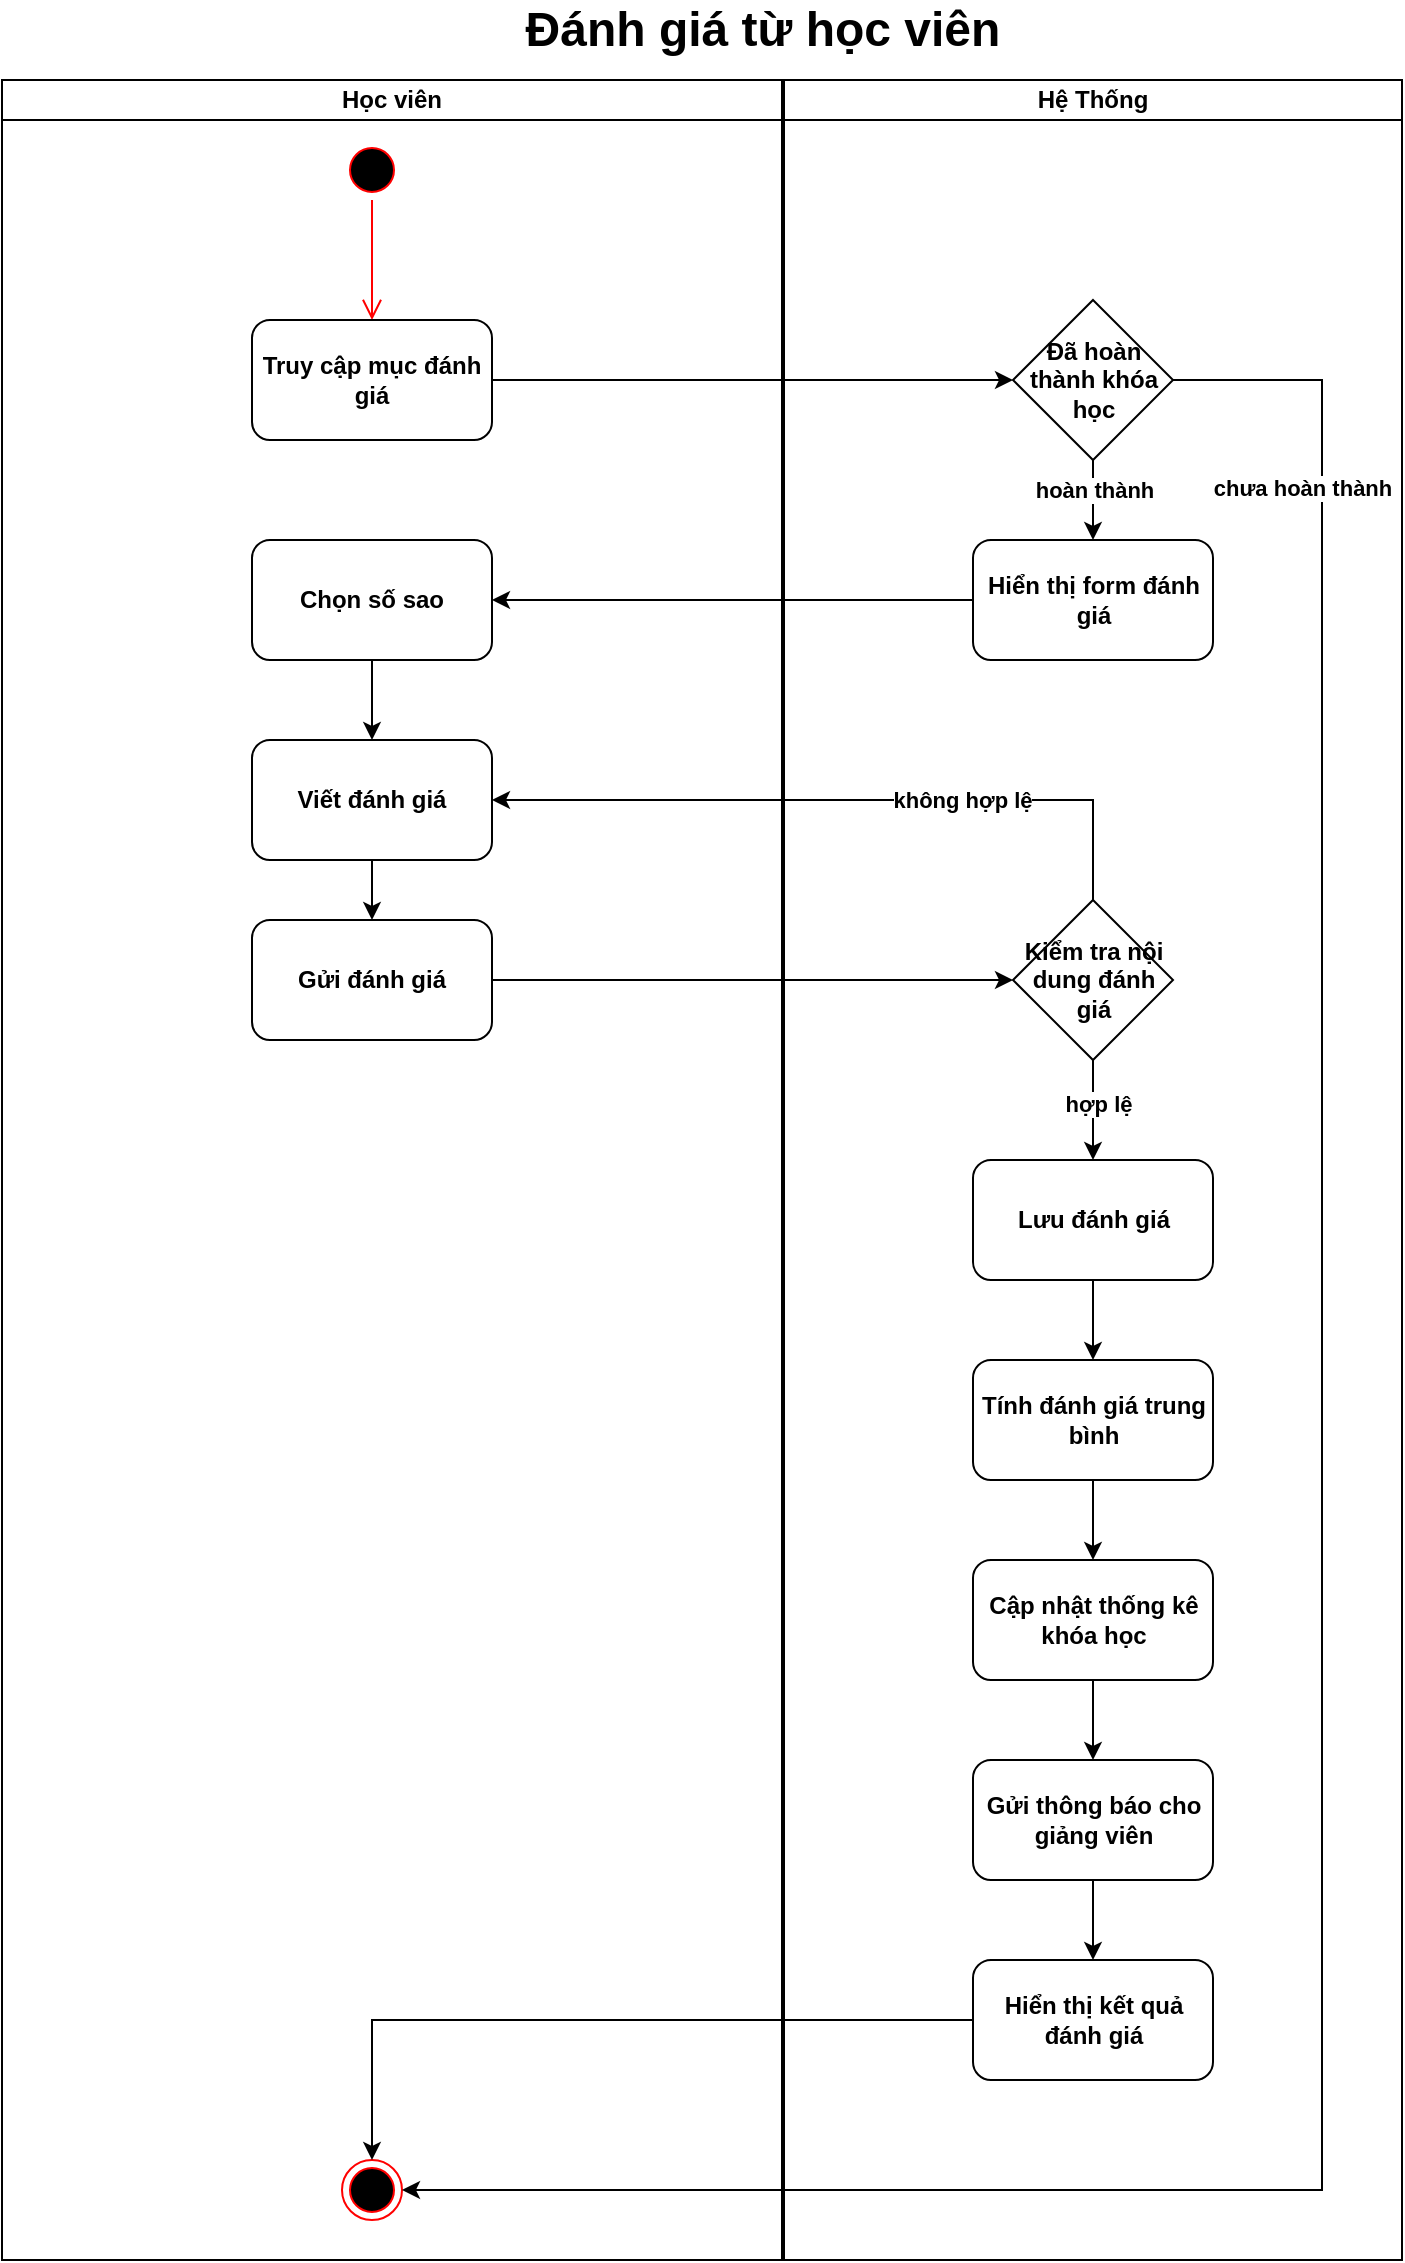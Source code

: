 <mxfile version="26.0.16">
  <diagram name="Page-1" id="nxyhiHaebpTfMFGvuEcx">
    <mxGraphModel dx="2048" dy="1073" grid="1" gridSize="10" guides="1" tooltips="1" connect="1" arrows="1" fold="1" page="1" pageScale="1" pageWidth="850" pageHeight="1100" math="0" shadow="0">
      <root>
        <mxCell id="0" />
        <mxCell id="1" parent="0" />
        <mxCell id="ng0P3CM7P3hSEXRsEJAU-1" value="Học viên" style="swimlane;startSize=20;whiteSpace=wrap;html=1;fontStyle=1" vertex="1" parent="1">
          <mxGeometry x="60" y="150" width="390" height="1090" as="geometry" />
        </mxCell>
        <mxCell id="ng0P3CM7P3hSEXRsEJAU-2" value="" style="ellipse;html=1;shape=startState;fillColor=#000000;strokeColor=#ff0000;fontStyle=1" vertex="1" parent="ng0P3CM7P3hSEXRsEJAU-1">
          <mxGeometry x="170" y="30" width="30" height="30" as="geometry" />
        </mxCell>
        <mxCell id="ng0P3CM7P3hSEXRsEJAU-3" value="" style="edgeStyle=orthogonalEdgeStyle;html=1;verticalAlign=bottom;endArrow=open;endSize=8;strokeColor=#ff0000;rounded=0;fontStyle=1" edge="1" parent="ng0P3CM7P3hSEXRsEJAU-1" source="ng0P3CM7P3hSEXRsEJAU-2">
          <mxGeometry relative="1" as="geometry">
            <mxPoint x="185" y="120" as="targetPoint" />
          </mxGeometry>
        </mxCell>
        <mxCell id="ng0P3CM7P3hSEXRsEJAU-47" style="edgeStyle=orthogonalEdgeStyle;rounded=0;orthogonalLoop=1;jettySize=auto;html=1;entryX=0.5;entryY=0;entryDx=0;entryDy=0;fontStyle=1" edge="1" parent="ng0P3CM7P3hSEXRsEJAU-1" source="ng0P3CM7P3hSEXRsEJAU-44" target="ng0P3CM7P3hSEXRsEJAU-46">
          <mxGeometry relative="1" as="geometry" />
        </mxCell>
        <mxCell id="ng0P3CM7P3hSEXRsEJAU-44" value="Chọn số sao" style="rounded=1;whiteSpace=wrap;html=1;fontStyle=1" vertex="1" parent="ng0P3CM7P3hSEXRsEJAU-1">
          <mxGeometry x="125" y="230" width="120" height="60" as="geometry" />
        </mxCell>
        <mxCell id="ng0P3CM7P3hSEXRsEJAU-49" style="edgeStyle=orthogonalEdgeStyle;rounded=0;orthogonalLoop=1;jettySize=auto;html=1;fontStyle=1" edge="1" parent="ng0P3CM7P3hSEXRsEJAU-1" source="ng0P3CM7P3hSEXRsEJAU-46" target="ng0P3CM7P3hSEXRsEJAU-48">
          <mxGeometry relative="1" as="geometry" />
        </mxCell>
        <mxCell id="ng0P3CM7P3hSEXRsEJAU-46" value="Viết đánh giá" style="rounded=1;whiteSpace=wrap;html=1;fontStyle=1" vertex="1" parent="ng0P3CM7P3hSEXRsEJAU-1">
          <mxGeometry x="125" y="330" width="120" height="60" as="geometry" />
        </mxCell>
        <mxCell id="ng0P3CM7P3hSEXRsEJAU-48" value="Gửi đánh giá" style="rounded=1;whiteSpace=wrap;html=1;fontStyle=1" vertex="1" parent="ng0P3CM7P3hSEXRsEJAU-1">
          <mxGeometry x="125" y="420" width="120" height="60" as="geometry" />
        </mxCell>
        <mxCell id="ng0P3CM7P3hSEXRsEJAU-69" value="" style="ellipse;html=1;shape=endState;fillColor=#000000;strokeColor=#ff0000;fontStyle=1" vertex="1" parent="ng0P3CM7P3hSEXRsEJAU-1">
          <mxGeometry x="170" y="1040" width="30" height="30" as="geometry" />
        </mxCell>
        <mxCell id="ng0P3CM7P3hSEXRsEJAU-15" value="Hệ Thống" style="swimlane;startSize=20;whiteSpace=wrap;html=1;fontStyle=1" vertex="1" parent="1">
          <mxGeometry x="451" y="150" width="309" height="1090" as="geometry" />
        </mxCell>
        <mxCell id="ng0P3CM7P3hSEXRsEJAU-42" style="edgeStyle=orthogonalEdgeStyle;rounded=0;orthogonalLoop=1;jettySize=auto;html=1;entryX=0.5;entryY=0;entryDx=0;entryDy=0;fontStyle=1" edge="1" parent="ng0P3CM7P3hSEXRsEJAU-15" source="ng0P3CM7P3hSEXRsEJAU-39" target="ng0P3CM7P3hSEXRsEJAU-41">
          <mxGeometry relative="1" as="geometry" />
        </mxCell>
        <mxCell id="ng0P3CM7P3hSEXRsEJAU-43" value="hoàn thành" style="edgeLabel;html=1;align=center;verticalAlign=middle;resizable=0;points=[];fontStyle=1" vertex="1" connectable="0" parent="ng0P3CM7P3hSEXRsEJAU-42">
          <mxGeometry x="-0.249" relative="1" as="geometry">
            <mxPoint as="offset" />
          </mxGeometry>
        </mxCell>
        <mxCell id="ng0P3CM7P3hSEXRsEJAU-39" value="Đã hoàn thành khóa học" style="rhombus;whiteSpace=wrap;html=1;fontStyle=1" vertex="1" parent="ng0P3CM7P3hSEXRsEJAU-15">
          <mxGeometry x="114.5" y="110" width="80" height="80" as="geometry" />
        </mxCell>
        <mxCell id="ng0P3CM7P3hSEXRsEJAU-41" value="Hiển thị form đánh giá" style="rounded=1;whiteSpace=wrap;html=1;fontStyle=1" vertex="1" parent="ng0P3CM7P3hSEXRsEJAU-15">
          <mxGeometry x="94.5" y="230" width="120" height="60" as="geometry" />
        </mxCell>
        <mxCell id="ng0P3CM7P3hSEXRsEJAU-56" style="edgeStyle=orthogonalEdgeStyle;rounded=0;orthogonalLoop=1;jettySize=auto;html=1;fontStyle=1" edge="1" parent="ng0P3CM7P3hSEXRsEJAU-15" source="ng0P3CM7P3hSEXRsEJAU-50" target="ng0P3CM7P3hSEXRsEJAU-55">
          <mxGeometry relative="1" as="geometry" />
        </mxCell>
        <mxCell id="ng0P3CM7P3hSEXRsEJAU-57" value="hợp lệ" style="edgeLabel;html=1;align=center;verticalAlign=middle;resizable=0;points=[];fontStyle=1" vertex="1" connectable="0" parent="ng0P3CM7P3hSEXRsEJAU-56">
          <mxGeometry x="-0.119" y="2" relative="1" as="geometry">
            <mxPoint as="offset" />
          </mxGeometry>
        </mxCell>
        <mxCell id="ng0P3CM7P3hSEXRsEJAU-50" value="Kiểm tra nội dung đánh giá" style="rhombus;whiteSpace=wrap;html=1;fontStyle=1" vertex="1" parent="ng0P3CM7P3hSEXRsEJAU-15">
          <mxGeometry x="114.5" y="410" width="80" height="80" as="geometry" />
        </mxCell>
        <mxCell id="ng0P3CM7P3hSEXRsEJAU-60" style="edgeStyle=orthogonalEdgeStyle;rounded=0;orthogonalLoop=1;jettySize=auto;html=1;fontStyle=1" edge="1" parent="ng0P3CM7P3hSEXRsEJAU-15" source="ng0P3CM7P3hSEXRsEJAU-55" target="ng0P3CM7P3hSEXRsEJAU-59">
          <mxGeometry relative="1" as="geometry" />
        </mxCell>
        <mxCell id="ng0P3CM7P3hSEXRsEJAU-55" value="Lưu đánh giá" style="rounded=1;whiteSpace=wrap;html=1;fontStyle=1" vertex="1" parent="ng0P3CM7P3hSEXRsEJAU-15">
          <mxGeometry x="94.5" y="540" width="120" height="60" as="geometry" />
        </mxCell>
        <mxCell id="ng0P3CM7P3hSEXRsEJAU-63" style="edgeStyle=orthogonalEdgeStyle;rounded=0;orthogonalLoop=1;jettySize=auto;html=1;fontStyle=1" edge="1" parent="ng0P3CM7P3hSEXRsEJAU-15" source="ng0P3CM7P3hSEXRsEJAU-59" target="ng0P3CM7P3hSEXRsEJAU-62">
          <mxGeometry relative="1" as="geometry" />
        </mxCell>
        <mxCell id="ng0P3CM7P3hSEXRsEJAU-59" value="Tính đánh giá trung bình" style="rounded=1;whiteSpace=wrap;html=1;fontStyle=1" vertex="1" parent="ng0P3CM7P3hSEXRsEJAU-15">
          <mxGeometry x="94.5" y="640" width="120" height="60" as="geometry" />
        </mxCell>
        <mxCell id="ng0P3CM7P3hSEXRsEJAU-66" style="edgeStyle=orthogonalEdgeStyle;rounded=0;orthogonalLoop=1;jettySize=auto;html=1;entryX=0.5;entryY=0;entryDx=0;entryDy=0;fontStyle=1" edge="1" parent="ng0P3CM7P3hSEXRsEJAU-15" source="ng0P3CM7P3hSEXRsEJAU-62" target="ng0P3CM7P3hSEXRsEJAU-65">
          <mxGeometry relative="1" as="geometry" />
        </mxCell>
        <mxCell id="ng0P3CM7P3hSEXRsEJAU-62" value="Cập nhật thống kê khóa học" style="rounded=1;whiteSpace=wrap;html=1;fontStyle=1" vertex="1" parent="ng0P3CM7P3hSEXRsEJAU-15">
          <mxGeometry x="94.5" y="740" width="120" height="60" as="geometry" />
        </mxCell>
        <mxCell id="ng0P3CM7P3hSEXRsEJAU-68" style="edgeStyle=orthogonalEdgeStyle;rounded=0;orthogonalLoop=1;jettySize=auto;html=1;entryX=0.5;entryY=0;entryDx=0;entryDy=0;fontStyle=1" edge="1" parent="ng0P3CM7P3hSEXRsEJAU-15" source="ng0P3CM7P3hSEXRsEJAU-65" target="ng0P3CM7P3hSEXRsEJAU-67">
          <mxGeometry relative="1" as="geometry" />
        </mxCell>
        <mxCell id="ng0P3CM7P3hSEXRsEJAU-65" value="Gửi thông báo cho giảng viên" style="rounded=1;whiteSpace=wrap;html=1;fontStyle=1" vertex="1" parent="ng0P3CM7P3hSEXRsEJAU-15">
          <mxGeometry x="94.5" y="840" width="120" height="60" as="geometry" />
        </mxCell>
        <mxCell id="ng0P3CM7P3hSEXRsEJAU-67" value="Hiển thị kết quả đánh giá" style="rounded=1;whiteSpace=wrap;html=1;fontStyle=1" vertex="1" parent="ng0P3CM7P3hSEXRsEJAU-15">
          <mxGeometry x="94.5" y="940" width="120" height="60" as="geometry" />
        </mxCell>
        <mxCell id="ng0P3CM7P3hSEXRsEJAU-27" value="&lt;span style=&quot;font-size: 24px;&quot;&gt;Đánh giá từ học viên&lt;/span&gt;" style="text;html=1;align=center;verticalAlign=middle;whiteSpace=wrap;rounded=0;fontStyle=1" vertex="1" parent="1">
          <mxGeometry x="170" y="110" width="541" height="30" as="geometry" />
        </mxCell>
        <mxCell id="ng0P3CM7P3hSEXRsEJAU-40" style="edgeStyle=orthogonalEdgeStyle;rounded=0;orthogonalLoop=1;jettySize=auto;html=1;fontStyle=1" edge="1" parent="1" source="ng0P3CM7P3hSEXRsEJAU-36" target="ng0P3CM7P3hSEXRsEJAU-39">
          <mxGeometry relative="1" as="geometry" />
        </mxCell>
        <mxCell id="ng0P3CM7P3hSEXRsEJAU-36" value="Truy cập mục đánh giá" style="rounded=1;whiteSpace=wrap;html=1;fontStyle=1" vertex="1" parent="1">
          <mxGeometry x="185" y="270" width="120" height="60" as="geometry" />
        </mxCell>
        <mxCell id="ng0P3CM7P3hSEXRsEJAU-45" style="edgeStyle=orthogonalEdgeStyle;rounded=0;orthogonalLoop=1;jettySize=auto;html=1;fontStyle=1" edge="1" parent="1" source="ng0P3CM7P3hSEXRsEJAU-41" target="ng0P3CM7P3hSEXRsEJAU-44">
          <mxGeometry relative="1" as="geometry" />
        </mxCell>
        <mxCell id="ng0P3CM7P3hSEXRsEJAU-51" style="edgeStyle=orthogonalEdgeStyle;rounded=0;orthogonalLoop=1;jettySize=auto;html=1;entryX=0;entryY=0.5;entryDx=0;entryDy=0;fontStyle=1" edge="1" parent="1" source="ng0P3CM7P3hSEXRsEJAU-48" target="ng0P3CM7P3hSEXRsEJAU-50">
          <mxGeometry relative="1" as="geometry" />
        </mxCell>
        <mxCell id="ng0P3CM7P3hSEXRsEJAU-53" style="edgeStyle=orthogonalEdgeStyle;rounded=0;orthogonalLoop=1;jettySize=auto;html=1;entryX=1;entryY=0.5;entryDx=0;entryDy=0;fontStyle=1" edge="1" parent="1" source="ng0P3CM7P3hSEXRsEJAU-50" target="ng0P3CM7P3hSEXRsEJAU-46">
          <mxGeometry relative="1" as="geometry">
            <Array as="points">
              <mxPoint x="606" y="510" />
            </Array>
          </mxGeometry>
        </mxCell>
        <mxCell id="ng0P3CM7P3hSEXRsEJAU-54" value="không hợp lệ" style="edgeLabel;html=1;align=center;verticalAlign=middle;resizable=0;points=[];fontStyle=1" vertex="1" connectable="0" parent="ng0P3CM7P3hSEXRsEJAU-53">
          <mxGeometry x="-0.342" relative="1" as="geometry">
            <mxPoint as="offset" />
          </mxGeometry>
        </mxCell>
        <mxCell id="ng0P3CM7P3hSEXRsEJAU-71" style="edgeStyle=orthogonalEdgeStyle;rounded=0;orthogonalLoop=1;jettySize=auto;html=1;entryX=0.5;entryY=0;entryDx=0;entryDy=0;fontStyle=1" edge="1" parent="1" source="ng0P3CM7P3hSEXRsEJAU-67" target="ng0P3CM7P3hSEXRsEJAU-69">
          <mxGeometry relative="1" as="geometry" />
        </mxCell>
        <mxCell id="ng0P3CM7P3hSEXRsEJAU-72" style="edgeStyle=orthogonalEdgeStyle;rounded=0;orthogonalLoop=1;jettySize=auto;html=1;entryX=1;entryY=0.5;entryDx=0;entryDy=0;fontStyle=1" edge="1" parent="1" source="ng0P3CM7P3hSEXRsEJAU-39" target="ng0P3CM7P3hSEXRsEJAU-69">
          <mxGeometry relative="1" as="geometry">
            <Array as="points">
              <mxPoint x="720" y="300" />
              <mxPoint x="720" y="1205" />
            </Array>
          </mxGeometry>
        </mxCell>
        <mxCell id="ng0P3CM7P3hSEXRsEJAU-73" value="chưa hoàn thành" style="edgeLabel;html=1;align=center;verticalAlign=middle;resizable=0;points=[];fontStyle=1" vertex="1" connectable="0" parent="ng0P3CM7P3hSEXRsEJAU-72">
          <mxGeometry x="-0.822" y="-3" relative="1" as="geometry">
            <mxPoint x="-7" as="offset" />
          </mxGeometry>
        </mxCell>
      </root>
    </mxGraphModel>
  </diagram>
</mxfile>
